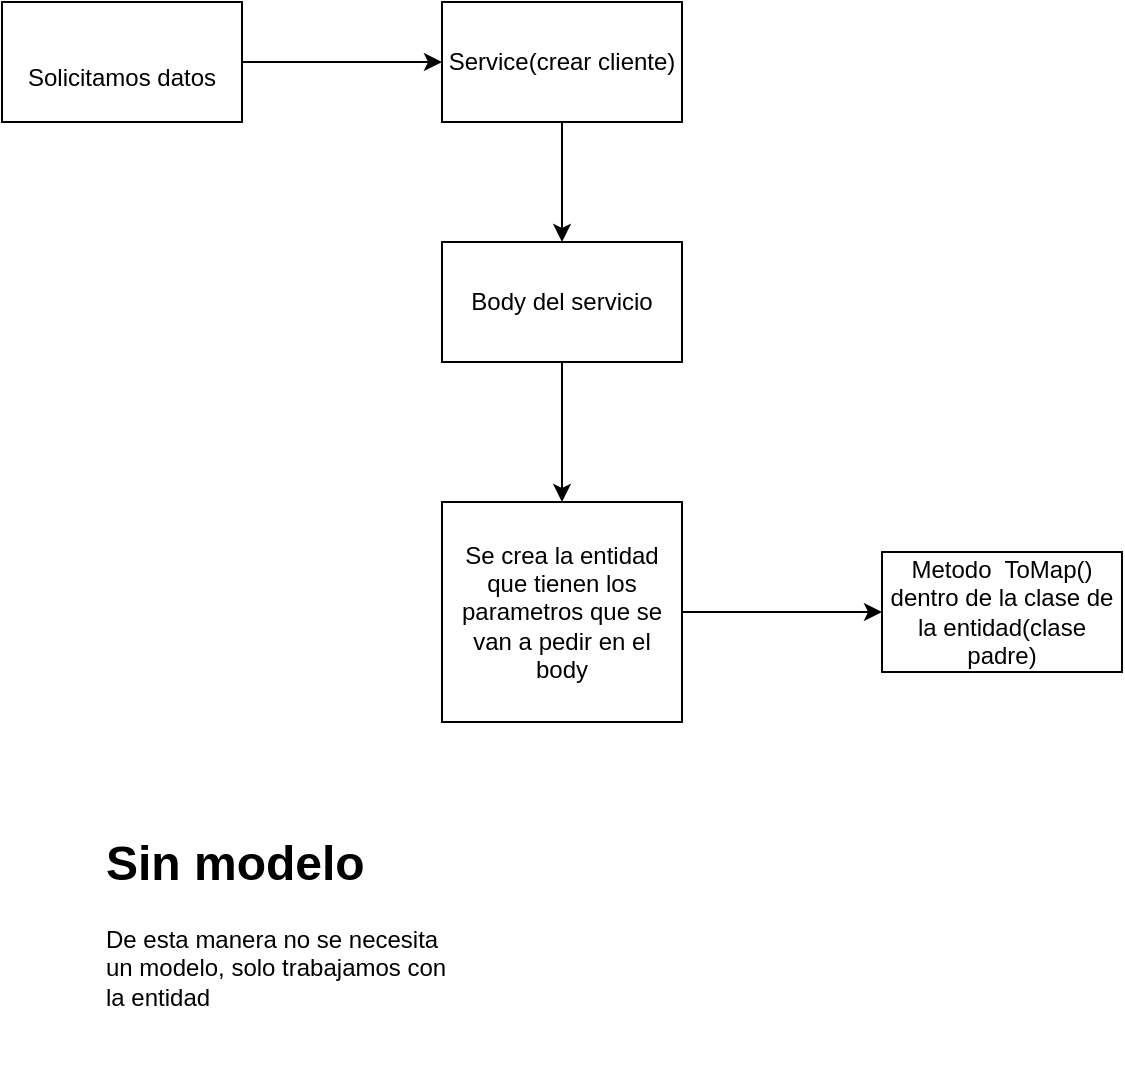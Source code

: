 <mxfile version="28.2.3">
  <diagram name="Página-1" id="UljX3ZgkSFEY0UrKZ9x9">
    <mxGraphModel dx="1384" dy="635" grid="1" gridSize="10" guides="1" tooltips="1" connect="1" arrows="1" fold="1" page="1" pageScale="1" pageWidth="827" pageHeight="1169" math="0" shadow="0">
      <root>
        <mxCell id="0" />
        <mxCell id="1" parent="0" />
        <mxCell id="ildWDxg74Ny9wRDvC2I7-6" style="edgeStyle=orthogonalEdgeStyle;rounded=0;orthogonalLoop=1;jettySize=auto;html=1;entryX=0;entryY=0.5;entryDx=0;entryDy=0;" parent="1" source="ildWDxg74Ny9wRDvC2I7-1" target="ildWDxg74Ny9wRDvC2I7-2" edge="1">
          <mxGeometry relative="1" as="geometry" />
        </mxCell>
        <mxCell id="ildWDxg74Ny9wRDvC2I7-1" value="&lt;div&gt;&lt;br&gt;&lt;/div&gt;&lt;div&gt;Solicitamos datos&lt;/div&gt;" style="rounded=0;whiteSpace=wrap;html=1;" parent="1" vertex="1">
          <mxGeometry x="60" y="90" width="120" height="60" as="geometry" />
        </mxCell>
        <mxCell id="ildWDxg74Ny9wRDvC2I7-7" style="edgeStyle=orthogonalEdgeStyle;rounded=0;orthogonalLoop=1;jettySize=auto;html=1;" parent="1" source="ildWDxg74Ny9wRDvC2I7-2" target="ildWDxg74Ny9wRDvC2I7-3" edge="1">
          <mxGeometry relative="1" as="geometry" />
        </mxCell>
        <mxCell id="ildWDxg74Ny9wRDvC2I7-2" value="&lt;div&gt;Service(crear cliente)&lt;/div&gt;" style="rounded=0;whiteSpace=wrap;html=1;" parent="1" vertex="1">
          <mxGeometry x="280" y="90" width="120" height="60" as="geometry" />
        </mxCell>
        <mxCell id="ildWDxg74Ny9wRDvC2I7-8" style="edgeStyle=orthogonalEdgeStyle;rounded=0;orthogonalLoop=1;jettySize=auto;html=1;" parent="1" source="ildWDxg74Ny9wRDvC2I7-3" target="ildWDxg74Ny9wRDvC2I7-4" edge="1">
          <mxGeometry relative="1" as="geometry" />
        </mxCell>
        <mxCell id="ildWDxg74Ny9wRDvC2I7-3" value="Body del servicio" style="rounded=0;whiteSpace=wrap;html=1;" parent="1" vertex="1">
          <mxGeometry x="280" y="210" width="120" height="60" as="geometry" />
        </mxCell>
        <mxCell id="ildWDxg74Ny9wRDvC2I7-9" style="edgeStyle=orthogonalEdgeStyle;rounded=0;orthogonalLoop=1;jettySize=auto;html=1;" parent="1" source="ildWDxg74Ny9wRDvC2I7-4" target="ildWDxg74Ny9wRDvC2I7-5" edge="1">
          <mxGeometry relative="1" as="geometry" />
        </mxCell>
        <mxCell id="ildWDxg74Ny9wRDvC2I7-4" value="Se crea la entidad que tienen los parametros que se van a pedir en el body" style="rounded=0;whiteSpace=wrap;html=1;" parent="1" vertex="1">
          <mxGeometry x="280" y="340" width="120" height="110" as="geometry" />
        </mxCell>
        <mxCell id="ildWDxg74Ny9wRDvC2I7-5" value="Metodo&amp;nbsp; ToMap() dentro de la clase de la entidad(clase padre)" style="rounded=0;whiteSpace=wrap;html=1;" parent="1" vertex="1">
          <mxGeometry x="500" y="365" width="120" height="60" as="geometry" />
        </mxCell>
        <mxCell id="N-Yc8mttMGD5BmctyR81-1" value="&lt;h1 style=&quot;margin-top: 0px;&quot;&gt;Sin modelo&lt;/h1&gt;&lt;p&gt;De esta manera no se necesita un modelo, solo trabajamos con la entidad&lt;/p&gt;" style="text;html=1;whiteSpace=wrap;overflow=hidden;rounded=0;" vertex="1" parent="1">
          <mxGeometry x="110" y="500" width="180" height="120" as="geometry" />
        </mxCell>
      </root>
    </mxGraphModel>
  </diagram>
</mxfile>
